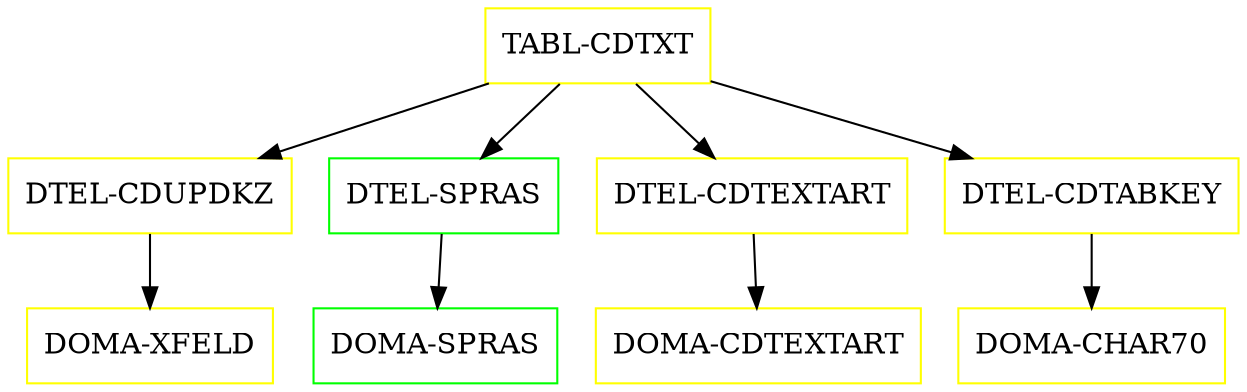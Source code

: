 digraph G {
  "TABL-CDTXT" [shape=box,color=yellow];
  "DTEL-CDUPDKZ" [shape=box,color=yellow,URL="./DTEL_CDUPDKZ.html"];
  "DOMA-XFELD" [shape=box,color=yellow,URL="./DOMA_XFELD.html"];
  "DTEL-SPRAS" [shape=box,color=green,URL="./DTEL_SPRAS.html"];
  "DOMA-SPRAS" [shape=box,color=green,URL="./DOMA_SPRAS.html"];
  "DTEL-CDTEXTART" [shape=box,color=yellow,URL="./DTEL_CDTEXTART.html"];
  "DOMA-CDTEXTART" [shape=box,color=yellow,URL="./DOMA_CDTEXTART.html"];
  "DTEL-CDTABKEY" [shape=box,color=yellow,URL="./DTEL_CDTABKEY.html"];
  "DOMA-CHAR70" [shape=box,color=yellow,URL="./DOMA_CHAR70.html"];
  "TABL-CDTXT" -> "DTEL-CDTABKEY";
  "TABL-CDTXT" -> "DTEL-CDTEXTART";
  "TABL-CDTXT" -> "DTEL-SPRAS";
  "TABL-CDTXT" -> "DTEL-CDUPDKZ";
  "DTEL-CDUPDKZ" -> "DOMA-XFELD";
  "DTEL-SPRAS" -> "DOMA-SPRAS";
  "DTEL-CDTEXTART" -> "DOMA-CDTEXTART";
  "DTEL-CDTABKEY" -> "DOMA-CHAR70";
}
